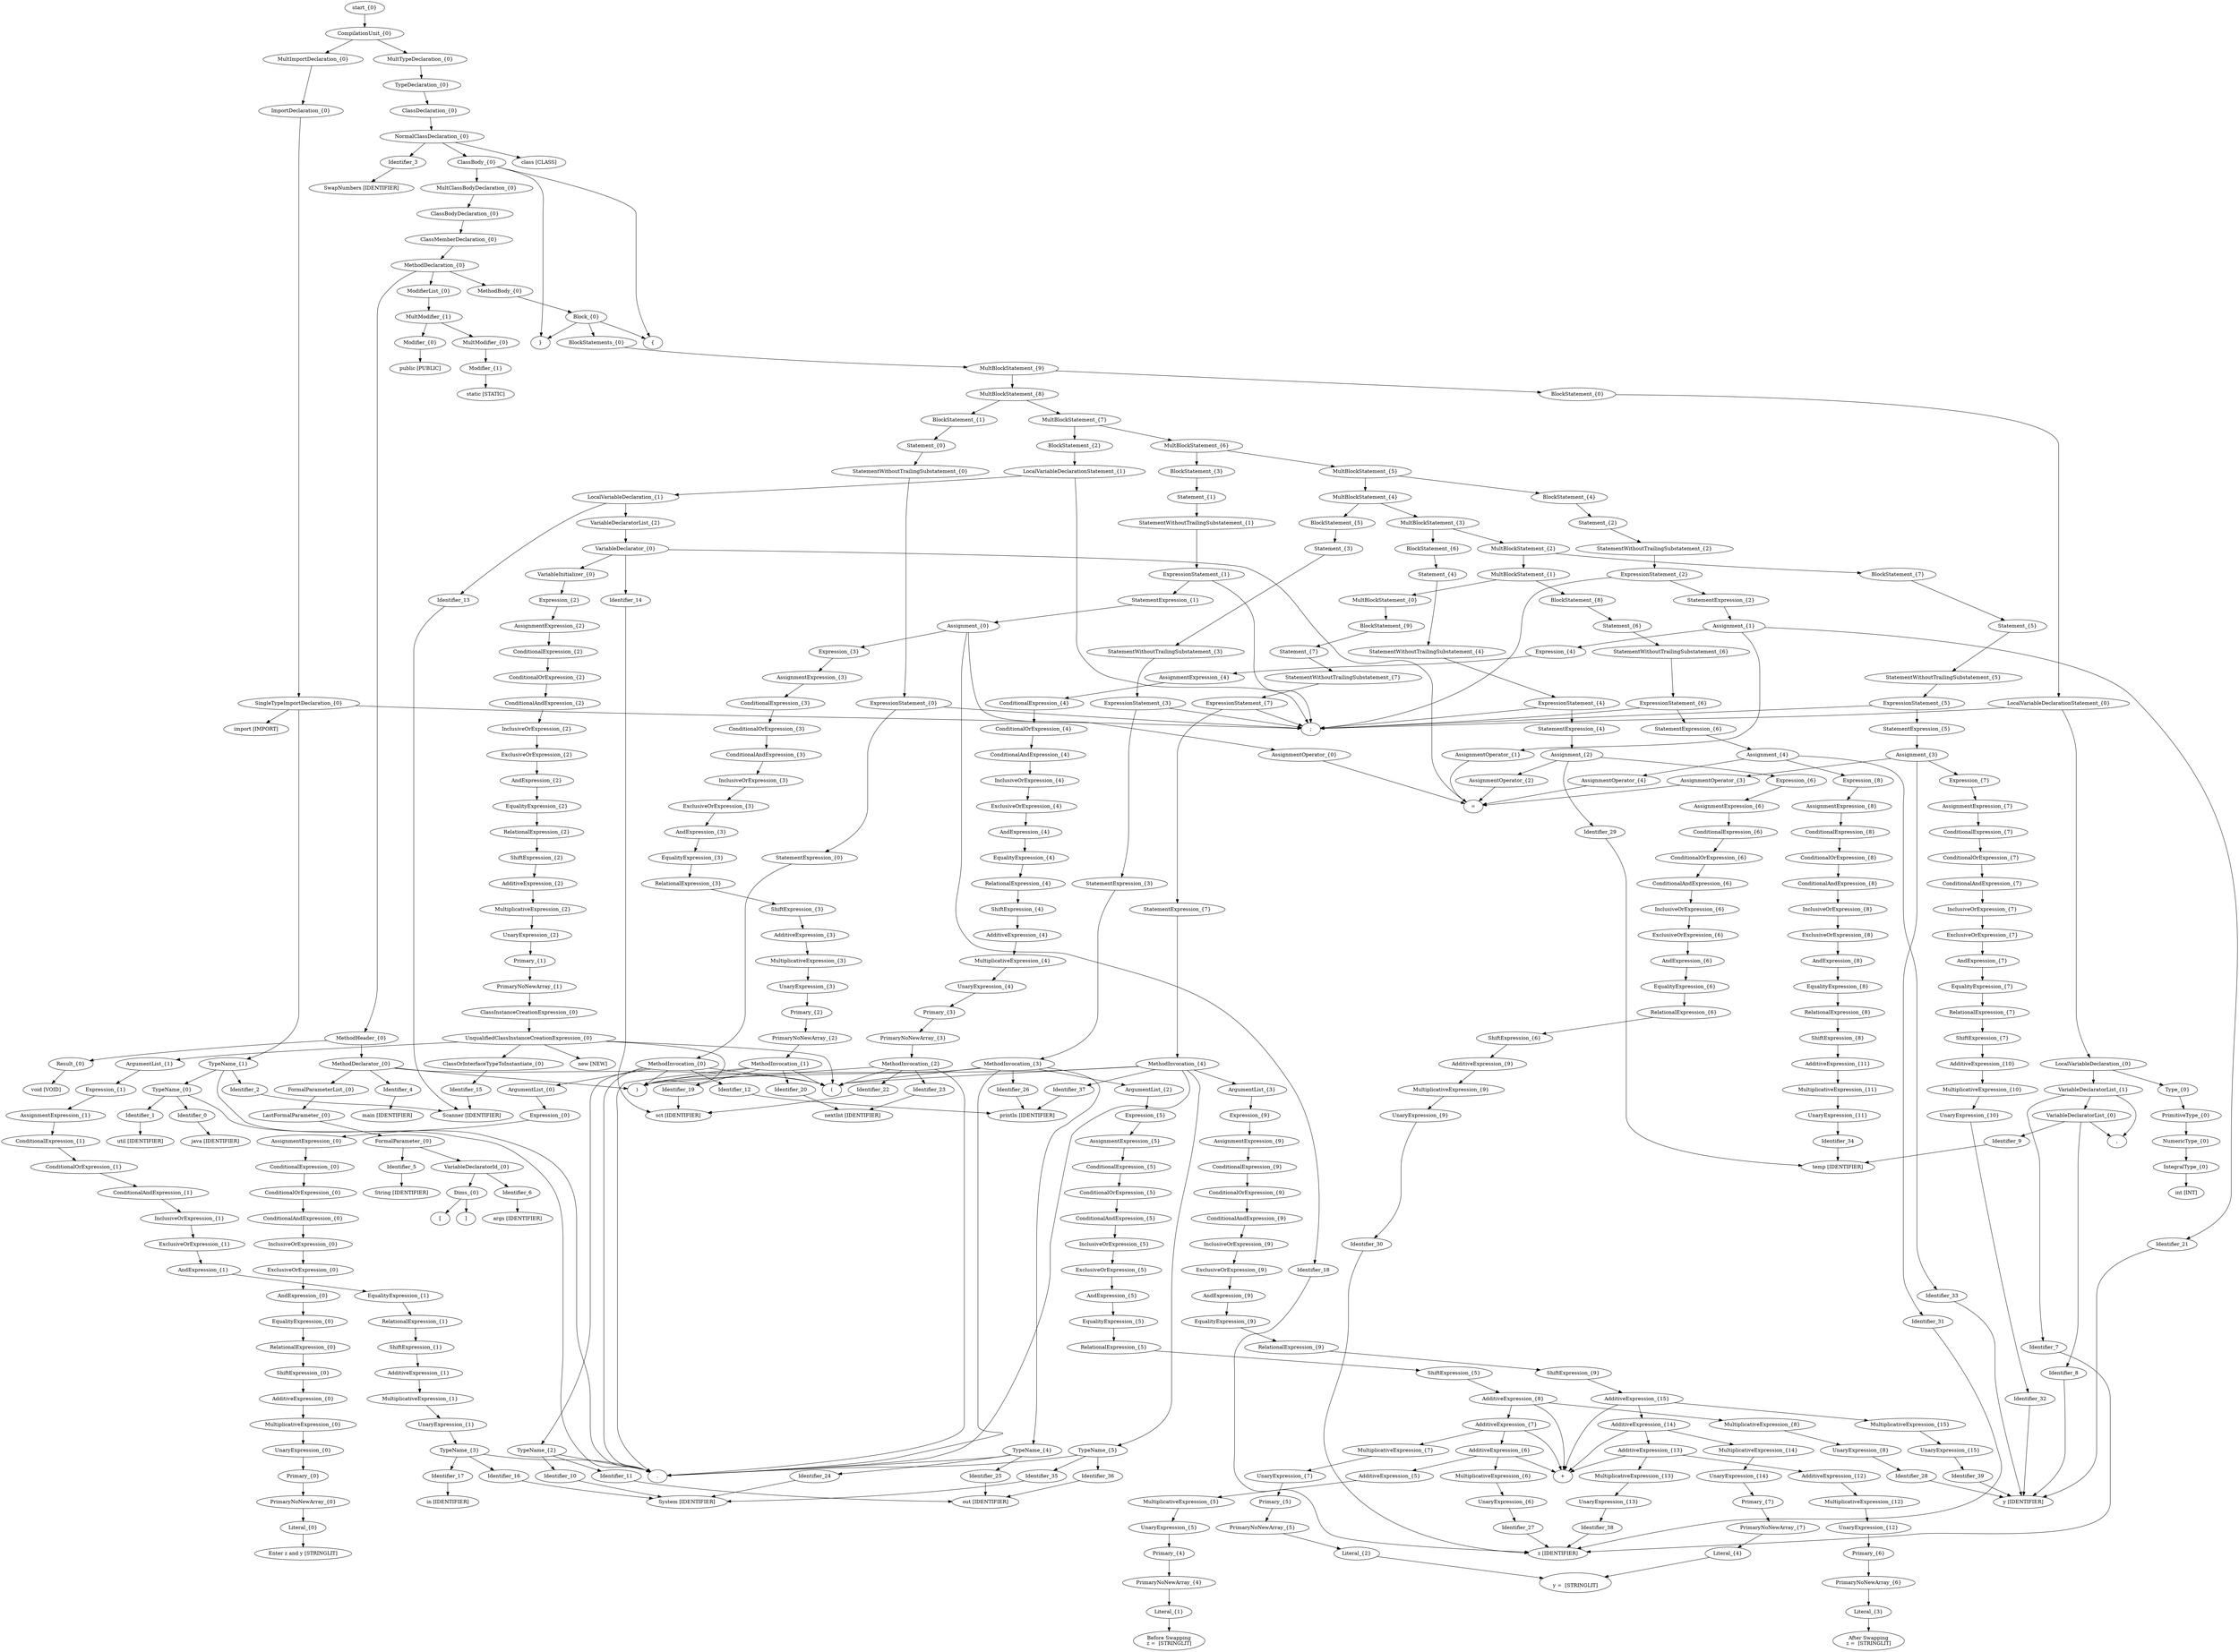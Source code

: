 strict digraph AST {
"Identifier_0" -> "java [IDENTIFIER]"
"Identifier_1" -> "util [IDENTIFIER]"
"TypeName_{0}" -> "Identifier_0"
"TypeName_{0}" -> "."
"TypeName_{0}" -> "Identifier_1"
"Identifier_2" -> "Scanner [IDENTIFIER]"
"TypeName_{1}" -> "TypeName_{0}"
"TypeName_{1}" -> "."
"TypeName_{1}" -> "Identifier_2"
"SingleTypeImportDeclaration_{0}" -> "import [IMPORT]"
"SingleTypeImportDeclaration_{0}" -> "TypeName_{1}"
"SingleTypeImportDeclaration_{0}" -> ";"
"ImportDeclaration_{0}" -> "SingleTypeImportDeclaration_{0}"
"MultImportDeclaration_{0}" -> "ImportDeclaration_{0}"
"Identifier_3" -> "SwapNumbers [IDENTIFIER]"
"Modifier_{0}" -> "public [PUBLIC]"
"Modifier_{1}" -> "static [STATIC]"
"MultModifier_{0}" -> "Modifier_{1}"
"MultModifier_{1}" -> "Modifier_{0}"
"MultModifier_{1}" -> "MultModifier_{0}"
"ModifierList_{0}" -> "MultModifier_{1}"
"Result_{0}" -> "void [VOID]"
"Identifier_4" -> "main [IDENTIFIER]"
"Identifier_5" -> "String [IDENTIFIER]"
"Identifier_6" -> "args [IDENTIFIER]"
"Dims_{0}" -> "["
"Dims_{0}" -> "]"
"VariableDeclaratorId_{0}" -> "Identifier_6"
"VariableDeclaratorId_{0}" -> "Dims_{0}"
"FormalParameter_{0}" -> "Identifier_5"
"FormalParameter_{0}" -> "VariableDeclaratorId_{0}"
"LastFormalParameter_{0}" -> "FormalParameter_{0}"
"FormalParameterList_{0}" -> "LastFormalParameter_{0}"
"MethodDeclarator_{0}" -> "Identifier_4"
"MethodDeclarator_{0}" -> "("
"MethodDeclarator_{0}" -> "FormalParameterList_{0}"
"MethodDeclarator_{0}" -> ")"
"MethodHeader_{0}" -> "Result_{0}"
"MethodHeader_{0}" -> "MethodDeclarator_{0}"
"IntegralType_{0}" -> "int [INT]"
"NumericType_{0}" -> "IntegralType_{0}"
"PrimitiveType_{0}" -> "NumericType_{0}"
"Type_{0}" -> "PrimitiveType_{0}"
"Identifier_7" -> "z [IDENTIFIER]"
"Identifier_8" -> "y [IDENTIFIER]"
"Identifier_9" -> "temp [IDENTIFIER]"
"VariableDeclaratorList_{0}" -> "Identifier_8"
"VariableDeclaratorList_{0}" -> ","
"VariableDeclaratorList_{0}" -> "Identifier_9"
"VariableDeclaratorList_{1}" -> "Identifier_7"
"VariableDeclaratorList_{1}" -> ","
"VariableDeclaratorList_{1}" -> "VariableDeclaratorList_{0}"
"LocalVariableDeclaration_{0}" -> "Type_{0}"
"LocalVariableDeclaration_{0}" -> "VariableDeclaratorList_{1}"
"LocalVariableDeclarationStatement_{0}" -> "LocalVariableDeclaration_{0}"
"LocalVariableDeclarationStatement_{0}" -> ";"
"BlockStatement_{0}" -> "LocalVariableDeclarationStatement_{0}"
"Identifier_10" -> "System [IDENTIFIER]"
"Identifier_11" -> "out [IDENTIFIER]"
"TypeName_{2}" -> "Identifier_10"
"TypeName_{2}" -> "."
"TypeName_{2}" -> "Identifier_11"
"Identifier_12" -> "println [IDENTIFIER]"
"Literal_{0}" -> "Enter z and y [STRINGLIT]"
"PrimaryNoNewArray_{0}" -> "Literal_{0}"
"Primary_{0}" -> "PrimaryNoNewArray_{0}"
"UnaryExpression_{0}" -> "Primary_{0}"
"MultiplicativeExpression_{0}" -> "UnaryExpression_{0}"
"AdditiveExpression_{0}" -> "MultiplicativeExpression_{0}"
"ShiftExpression_{0}" -> "AdditiveExpression_{0}"
"RelationalExpression_{0}" -> "ShiftExpression_{0}"
"EqualityExpression_{0}" -> "RelationalExpression_{0}"
"AndExpression_{0}" -> "EqualityExpression_{0}"
"ExclusiveOrExpression_{0}" -> "AndExpression_{0}"
"InclusiveOrExpression_{0}" -> "ExclusiveOrExpression_{0}"
"ConditionalAndExpression_{0}" -> "InclusiveOrExpression_{0}"
"ConditionalOrExpression_{0}" -> "ConditionalAndExpression_{0}"
"ConditionalExpression_{0}" -> "ConditionalOrExpression_{0}"
"AssignmentExpression_{0}" -> "ConditionalExpression_{0}"
"Expression_{0}" -> "AssignmentExpression_{0}"
"ArgumentList_{0}" -> "Expression_{0}"
"MethodInvocation_{0}" -> "TypeName_{2}"
"MethodInvocation_{0}" -> "."
"MethodInvocation_{0}" -> "Identifier_12"
"MethodInvocation_{0}" -> "("
"MethodInvocation_{0}" -> "ArgumentList_{0}"
"MethodInvocation_{0}" -> ")"
"StatementExpression_{0}" -> "MethodInvocation_{0}"
"ExpressionStatement_{0}" -> "StatementExpression_{0}"
"ExpressionStatement_{0}" -> ";"
"StatementWithoutTrailingSubstatement_{0}" -> "ExpressionStatement_{0}"
"Statement_{0}" -> "StatementWithoutTrailingSubstatement_{0}"
"BlockStatement_{1}" -> "Statement_{0}"
"Identifier_13" -> "Scanner [IDENTIFIER]"
"Identifier_14" -> "sct [IDENTIFIER]"
"Identifier_15" -> "Scanner [IDENTIFIER]"
"ClassOrInterfaceTypeToInstantiate_{0}" -> "Identifier_15"
"Identifier_16" -> "System [IDENTIFIER]"
"Identifier_17" -> "in [IDENTIFIER]"
"TypeName_{3}" -> "Identifier_16"
"TypeName_{3}" -> "."
"TypeName_{3}" -> "Identifier_17"
"UnaryExpression_{1}" -> "TypeName_{3}"
"MultiplicativeExpression_{1}" -> "UnaryExpression_{1}"
"AdditiveExpression_{1}" -> "MultiplicativeExpression_{1}"
"ShiftExpression_{1}" -> "AdditiveExpression_{1}"
"RelationalExpression_{1}" -> "ShiftExpression_{1}"
"EqualityExpression_{1}" -> "RelationalExpression_{1}"
"AndExpression_{1}" -> "EqualityExpression_{1}"
"ExclusiveOrExpression_{1}" -> "AndExpression_{1}"
"InclusiveOrExpression_{1}" -> "ExclusiveOrExpression_{1}"
"ConditionalAndExpression_{1}" -> "InclusiveOrExpression_{1}"
"ConditionalOrExpression_{1}" -> "ConditionalAndExpression_{1}"
"ConditionalExpression_{1}" -> "ConditionalOrExpression_{1}"
"AssignmentExpression_{1}" -> "ConditionalExpression_{1}"
"Expression_{1}" -> "AssignmentExpression_{1}"
"ArgumentList_{1}" -> "Expression_{1}"
"UnqualifiedClassInstanceCreationExpression_{0}" -> "new [NEW]"
"UnqualifiedClassInstanceCreationExpression_{0}" -> "ClassOrInterfaceTypeToInstantiate_{0}"
"UnqualifiedClassInstanceCreationExpression_{0}" -> "("
"UnqualifiedClassInstanceCreationExpression_{0}" -> "ArgumentList_{1}"
"UnqualifiedClassInstanceCreationExpression_{0}" -> ")"
"ClassInstanceCreationExpression_{0}" -> "UnqualifiedClassInstanceCreationExpression_{0}"
"PrimaryNoNewArray_{1}" -> "ClassInstanceCreationExpression_{0}"
"Primary_{1}" -> "PrimaryNoNewArray_{1}"
"UnaryExpression_{2}" -> "Primary_{1}"
"MultiplicativeExpression_{2}" -> "UnaryExpression_{2}"
"AdditiveExpression_{2}" -> "MultiplicativeExpression_{2}"
"ShiftExpression_{2}" -> "AdditiveExpression_{2}"
"RelationalExpression_{2}" -> "ShiftExpression_{2}"
"EqualityExpression_{2}" -> "RelationalExpression_{2}"
"AndExpression_{2}" -> "EqualityExpression_{2}"
"ExclusiveOrExpression_{2}" -> "AndExpression_{2}"
"InclusiveOrExpression_{2}" -> "ExclusiveOrExpression_{2}"
"ConditionalAndExpression_{2}" -> "InclusiveOrExpression_{2}"
"ConditionalOrExpression_{2}" -> "ConditionalAndExpression_{2}"
"ConditionalExpression_{2}" -> "ConditionalOrExpression_{2}"
"AssignmentExpression_{2}" -> "ConditionalExpression_{2}"
"Expression_{2}" -> "AssignmentExpression_{2}"
"VariableInitializer_{0}" -> "Expression_{2}"
"VariableDeclarator_{0}" -> "Identifier_14"
"VariableDeclarator_{0}" -> "="
"VariableDeclarator_{0}" -> "VariableInitializer_{0}"
"VariableDeclaratorList_{2}" -> "VariableDeclarator_{0}"
"LocalVariableDeclaration_{1}" -> "Identifier_13"
"LocalVariableDeclaration_{1}" -> "VariableDeclaratorList_{2}"
"LocalVariableDeclarationStatement_{1}" -> "LocalVariableDeclaration_{1}"
"LocalVariableDeclarationStatement_{1}" -> ";"
"BlockStatement_{2}" -> "LocalVariableDeclarationStatement_{1}"
"Identifier_18" -> "z [IDENTIFIER]"
"AssignmentOperator_{0}" -> "="
"Identifier_19" -> "sct [IDENTIFIER]"
"Identifier_20" -> "nextInt [IDENTIFIER]"
"MethodInvocation_{1}" -> "Identifier_19"
"MethodInvocation_{1}" -> "."
"MethodInvocation_{1}" -> "Identifier_20"
"MethodInvocation_{1}" -> "("
"MethodInvocation_{1}" -> ")"
"PrimaryNoNewArray_{2}" -> "MethodInvocation_{1}"
"Primary_{2}" -> "PrimaryNoNewArray_{2}"
"UnaryExpression_{3}" -> "Primary_{2}"
"MultiplicativeExpression_{3}" -> "UnaryExpression_{3}"
"AdditiveExpression_{3}" -> "MultiplicativeExpression_{3}"
"ShiftExpression_{3}" -> "AdditiveExpression_{3}"
"RelationalExpression_{3}" -> "ShiftExpression_{3}"
"EqualityExpression_{3}" -> "RelationalExpression_{3}"
"AndExpression_{3}" -> "EqualityExpression_{3}"
"ExclusiveOrExpression_{3}" -> "AndExpression_{3}"
"InclusiveOrExpression_{3}" -> "ExclusiveOrExpression_{3}"
"ConditionalAndExpression_{3}" -> "InclusiveOrExpression_{3}"
"ConditionalOrExpression_{3}" -> "ConditionalAndExpression_{3}"
"ConditionalExpression_{3}" -> "ConditionalOrExpression_{3}"
"AssignmentExpression_{3}" -> "ConditionalExpression_{3}"
"Expression_{3}" -> "AssignmentExpression_{3}"
"Assignment_{0}" -> "Identifier_18"
"Assignment_{0}" -> "AssignmentOperator_{0}"
"Assignment_{0}" -> "Expression_{3}"
"StatementExpression_{1}" -> "Assignment_{0}"
"ExpressionStatement_{1}" -> "StatementExpression_{1}"
"ExpressionStatement_{1}" -> ";"
"StatementWithoutTrailingSubstatement_{1}" -> "ExpressionStatement_{1}"
"Statement_{1}" -> "StatementWithoutTrailingSubstatement_{1}"
"BlockStatement_{3}" -> "Statement_{1}"
"Identifier_21" -> "y [IDENTIFIER]"
"AssignmentOperator_{1}" -> "="
"Identifier_22" -> "sct [IDENTIFIER]"
"Identifier_23" -> "nextInt [IDENTIFIER]"
"MethodInvocation_{2}" -> "Identifier_22"
"MethodInvocation_{2}" -> "."
"MethodInvocation_{2}" -> "Identifier_23"
"MethodInvocation_{2}" -> "("
"MethodInvocation_{2}" -> ")"
"PrimaryNoNewArray_{3}" -> "MethodInvocation_{2}"
"Primary_{3}" -> "PrimaryNoNewArray_{3}"
"UnaryExpression_{4}" -> "Primary_{3}"
"MultiplicativeExpression_{4}" -> "UnaryExpression_{4}"
"AdditiveExpression_{4}" -> "MultiplicativeExpression_{4}"
"ShiftExpression_{4}" -> "AdditiveExpression_{4}"
"RelationalExpression_{4}" -> "ShiftExpression_{4}"
"EqualityExpression_{4}" -> "RelationalExpression_{4}"
"AndExpression_{4}" -> "EqualityExpression_{4}"
"ExclusiveOrExpression_{4}" -> "AndExpression_{4}"
"InclusiveOrExpression_{4}" -> "ExclusiveOrExpression_{4}"
"ConditionalAndExpression_{4}" -> "InclusiveOrExpression_{4}"
"ConditionalOrExpression_{4}" -> "ConditionalAndExpression_{4}"
"ConditionalExpression_{4}" -> "ConditionalOrExpression_{4}"
"AssignmentExpression_{4}" -> "ConditionalExpression_{4}"
"Expression_{4}" -> "AssignmentExpression_{4}"
"Assignment_{1}" -> "Identifier_21"
"Assignment_{1}" -> "AssignmentOperator_{1}"
"Assignment_{1}" -> "Expression_{4}"
"StatementExpression_{2}" -> "Assignment_{1}"
"ExpressionStatement_{2}" -> "StatementExpression_{2}"
"ExpressionStatement_{2}" -> ";"
"StatementWithoutTrailingSubstatement_{2}" -> "ExpressionStatement_{2}"
"Statement_{2}" -> "StatementWithoutTrailingSubstatement_{2}"
"BlockStatement_{4}" -> "Statement_{2}"
"Identifier_24" -> "System [IDENTIFIER]"
"Identifier_25" -> "out [IDENTIFIER]"
"TypeName_{4}" -> "Identifier_24"
"TypeName_{4}" -> "."
"TypeName_{4}" -> "Identifier_25"
"Identifier_26" -> "println [IDENTIFIER]"
"Literal_{1}" -> "Before Swapping\nz =  [STRINGLIT]"
"PrimaryNoNewArray_{4}" -> "Literal_{1}"
"Primary_{4}" -> "PrimaryNoNewArray_{4}"
"UnaryExpression_{5}" -> "Primary_{4}"
"MultiplicativeExpression_{5}" -> "UnaryExpression_{5}"
"AdditiveExpression_{5}" -> "MultiplicativeExpression_{5}"
"Identifier_27" -> "z [IDENTIFIER]"
"UnaryExpression_{6}" -> "Identifier_27"
"MultiplicativeExpression_{6}" -> "UnaryExpression_{6}"
"AdditiveExpression_{6}" -> "AdditiveExpression_{5}"
"AdditiveExpression_{6}" -> "+"
"AdditiveExpression_{6}" -> "MultiplicativeExpression_{6}"
"Literal_{2}" -> "\ny =  [STRINGLIT]"
"PrimaryNoNewArray_{5}" -> "Literal_{2}"
"Primary_{5}" -> "PrimaryNoNewArray_{5}"
"UnaryExpression_{7}" -> "Primary_{5}"
"MultiplicativeExpression_{7}" -> "UnaryExpression_{7}"
"AdditiveExpression_{7}" -> "AdditiveExpression_{6}"
"AdditiveExpression_{7}" -> "+"
"AdditiveExpression_{7}" -> "MultiplicativeExpression_{7}"
"Identifier_28" -> "y [IDENTIFIER]"
"UnaryExpression_{8}" -> "Identifier_28"
"MultiplicativeExpression_{8}" -> "UnaryExpression_{8}"
"AdditiveExpression_{8}" -> "AdditiveExpression_{7}"
"AdditiveExpression_{8}" -> "+"
"AdditiveExpression_{8}" -> "MultiplicativeExpression_{8}"
"ShiftExpression_{5}" -> "AdditiveExpression_{8}"
"RelationalExpression_{5}" -> "ShiftExpression_{5}"
"EqualityExpression_{5}" -> "RelationalExpression_{5}"
"AndExpression_{5}" -> "EqualityExpression_{5}"
"ExclusiveOrExpression_{5}" -> "AndExpression_{5}"
"InclusiveOrExpression_{5}" -> "ExclusiveOrExpression_{5}"
"ConditionalAndExpression_{5}" -> "InclusiveOrExpression_{5}"
"ConditionalOrExpression_{5}" -> "ConditionalAndExpression_{5}"
"ConditionalExpression_{5}" -> "ConditionalOrExpression_{5}"
"AssignmentExpression_{5}" -> "ConditionalExpression_{5}"
"Expression_{5}" -> "AssignmentExpression_{5}"
"ArgumentList_{2}" -> "Expression_{5}"
"MethodInvocation_{3}" -> "TypeName_{4}"
"MethodInvocation_{3}" -> "."
"MethodInvocation_{3}" -> "Identifier_26"
"MethodInvocation_{3}" -> "("
"MethodInvocation_{3}" -> "ArgumentList_{2}"
"MethodInvocation_{3}" -> ")"
"StatementExpression_{3}" -> "MethodInvocation_{3}"
"ExpressionStatement_{3}" -> "StatementExpression_{3}"
"ExpressionStatement_{3}" -> ";"
"StatementWithoutTrailingSubstatement_{3}" -> "ExpressionStatement_{3}"
"Statement_{3}" -> "StatementWithoutTrailingSubstatement_{3}"
"BlockStatement_{5}" -> "Statement_{3}"
"Identifier_29" -> "temp [IDENTIFIER]"
"AssignmentOperator_{2}" -> "="
"Identifier_30" -> "z [IDENTIFIER]"
"UnaryExpression_{9}" -> "Identifier_30"
"MultiplicativeExpression_{9}" -> "UnaryExpression_{9}"
"AdditiveExpression_{9}" -> "MultiplicativeExpression_{9}"
"ShiftExpression_{6}" -> "AdditiveExpression_{9}"
"RelationalExpression_{6}" -> "ShiftExpression_{6}"
"EqualityExpression_{6}" -> "RelationalExpression_{6}"
"AndExpression_{6}" -> "EqualityExpression_{6}"
"ExclusiveOrExpression_{6}" -> "AndExpression_{6}"
"InclusiveOrExpression_{6}" -> "ExclusiveOrExpression_{6}"
"ConditionalAndExpression_{6}" -> "InclusiveOrExpression_{6}"
"ConditionalOrExpression_{6}" -> "ConditionalAndExpression_{6}"
"ConditionalExpression_{6}" -> "ConditionalOrExpression_{6}"
"AssignmentExpression_{6}" -> "ConditionalExpression_{6}"
"Expression_{6}" -> "AssignmentExpression_{6}"
"Assignment_{2}" -> "Identifier_29"
"Assignment_{2}" -> "AssignmentOperator_{2}"
"Assignment_{2}" -> "Expression_{6}"
"StatementExpression_{4}" -> "Assignment_{2}"
"ExpressionStatement_{4}" -> "StatementExpression_{4}"
"ExpressionStatement_{4}" -> ";"
"StatementWithoutTrailingSubstatement_{4}" -> "ExpressionStatement_{4}"
"Statement_{4}" -> "StatementWithoutTrailingSubstatement_{4}"
"BlockStatement_{6}" -> "Statement_{4}"
"Identifier_31" -> "z [IDENTIFIER]"
"AssignmentOperator_{3}" -> "="
"Identifier_32" -> "y [IDENTIFIER]"
"UnaryExpression_{10}" -> "Identifier_32"
"MultiplicativeExpression_{10}" -> "UnaryExpression_{10}"
"AdditiveExpression_{10}" -> "MultiplicativeExpression_{10}"
"ShiftExpression_{7}" -> "AdditiveExpression_{10}"
"RelationalExpression_{7}" -> "ShiftExpression_{7}"
"EqualityExpression_{7}" -> "RelationalExpression_{7}"
"AndExpression_{7}" -> "EqualityExpression_{7}"
"ExclusiveOrExpression_{7}" -> "AndExpression_{7}"
"InclusiveOrExpression_{7}" -> "ExclusiveOrExpression_{7}"
"ConditionalAndExpression_{7}" -> "InclusiveOrExpression_{7}"
"ConditionalOrExpression_{7}" -> "ConditionalAndExpression_{7}"
"ConditionalExpression_{7}" -> "ConditionalOrExpression_{7}"
"AssignmentExpression_{7}" -> "ConditionalExpression_{7}"
"Expression_{7}" -> "AssignmentExpression_{7}"
"Assignment_{3}" -> "Identifier_31"
"Assignment_{3}" -> "AssignmentOperator_{3}"
"Assignment_{3}" -> "Expression_{7}"
"StatementExpression_{5}" -> "Assignment_{3}"
"ExpressionStatement_{5}" -> "StatementExpression_{5}"
"ExpressionStatement_{5}" -> ";"
"StatementWithoutTrailingSubstatement_{5}" -> "ExpressionStatement_{5}"
"Statement_{5}" -> "StatementWithoutTrailingSubstatement_{5}"
"BlockStatement_{7}" -> "Statement_{5}"
"Identifier_33" -> "y [IDENTIFIER]"
"AssignmentOperator_{4}" -> "="
"Identifier_34" -> "temp [IDENTIFIER]"
"UnaryExpression_{11}" -> "Identifier_34"
"MultiplicativeExpression_{11}" -> "UnaryExpression_{11}"
"AdditiveExpression_{11}" -> "MultiplicativeExpression_{11}"
"ShiftExpression_{8}" -> "AdditiveExpression_{11}"
"RelationalExpression_{8}" -> "ShiftExpression_{8}"
"EqualityExpression_{8}" -> "RelationalExpression_{8}"
"AndExpression_{8}" -> "EqualityExpression_{8}"
"ExclusiveOrExpression_{8}" -> "AndExpression_{8}"
"InclusiveOrExpression_{8}" -> "ExclusiveOrExpression_{8}"
"ConditionalAndExpression_{8}" -> "InclusiveOrExpression_{8}"
"ConditionalOrExpression_{8}" -> "ConditionalAndExpression_{8}"
"ConditionalExpression_{8}" -> "ConditionalOrExpression_{8}"
"AssignmentExpression_{8}" -> "ConditionalExpression_{8}"
"Expression_{8}" -> "AssignmentExpression_{8}"
"Assignment_{4}" -> "Identifier_33"
"Assignment_{4}" -> "AssignmentOperator_{4}"
"Assignment_{4}" -> "Expression_{8}"
"StatementExpression_{6}" -> "Assignment_{4}"
"ExpressionStatement_{6}" -> "StatementExpression_{6}"
"ExpressionStatement_{6}" -> ";"
"StatementWithoutTrailingSubstatement_{6}" -> "ExpressionStatement_{6}"
"Statement_{6}" -> "StatementWithoutTrailingSubstatement_{6}"
"BlockStatement_{8}" -> "Statement_{6}"
"Identifier_35" -> "System [IDENTIFIER]"
"Identifier_36" -> "out [IDENTIFIER]"
"TypeName_{5}" -> "Identifier_35"
"TypeName_{5}" -> "."
"TypeName_{5}" -> "Identifier_36"
"Identifier_37" -> "println [IDENTIFIER]"
"Literal_{3}" -> "After Swapping\nz =  [STRINGLIT]"
"PrimaryNoNewArray_{6}" -> "Literal_{3}"
"Primary_{6}" -> "PrimaryNoNewArray_{6}"
"UnaryExpression_{12}" -> "Primary_{6}"
"MultiplicativeExpression_{12}" -> "UnaryExpression_{12}"
"AdditiveExpression_{12}" -> "MultiplicativeExpression_{12}"
"Identifier_38" -> "z [IDENTIFIER]"
"UnaryExpression_{13}" -> "Identifier_38"
"MultiplicativeExpression_{13}" -> "UnaryExpression_{13}"
"AdditiveExpression_{13}" -> "AdditiveExpression_{12}"
"AdditiveExpression_{13}" -> "+"
"AdditiveExpression_{13}" -> "MultiplicativeExpression_{13}"
"Literal_{4}" -> "\ny =  [STRINGLIT]"
"PrimaryNoNewArray_{7}" -> "Literal_{4}"
"Primary_{7}" -> "PrimaryNoNewArray_{7}"
"UnaryExpression_{14}" -> "Primary_{7}"
"MultiplicativeExpression_{14}" -> "UnaryExpression_{14}"
"AdditiveExpression_{14}" -> "AdditiveExpression_{13}"
"AdditiveExpression_{14}" -> "+"
"AdditiveExpression_{14}" -> "MultiplicativeExpression_{14}"
"Identifier_39" -> "y [IDENTIFIER]"
"UnaryExpression_{15}" -> "Identifier_39"
"MultiplicativeExpression_{15}" -> "UnaryExpression_{15}"
"AdditiveExpression_{15}" -> "AdditiveExpression_{14}"
"AdditiveExpression_{15}" -> "+"
"AdditiveExpression_{15}" -> "MultiplicativeExpression_{15}"
"ShiftExpression_{9}" -> "AdditiveExpression_{15}"
"RelationalExpression_{9}" -> "ShiftExpression_{9}"
"EqualityExpression_{9}" -> "RelationalExpression_{9}"
"AndExpression_{9}" -> "EqualityExpression_{9}"
"ExclusiveOrExpression_{9}" -> "AndExpression_{9}"
"InclusiveOrExpression_{9}" -> "ExclusiveOrExpression_{9}"
"ConditionalAndExpression_{9}" -> "InclusiveOrExpression_{9}"
"ConditionalOrExpression_{9}" -> "ConditionalAndExpression_{9}"
"ConditionalExpression_{9}" -> "ConditionalOrExpression_{9}"
"AssignmentExpression_{9}" -> "ConditionalExpression_{9}"
"Expression_{9}" -> "AssignmentExpression_{9}"
"ArgumentList_{3}" -> "Expression_{9}"
"MethodInvocation_{4}" -> "TypeName_{5}"
"MethodInvocation_{4}" -> "."
"MethodInvocation_{4}" -> "Identifier_37"
"MethodInvocation_{4}" -> "("
"MethodInvocation_{4}" -> "ArgumentList_{3}"
"MethodInvocation_{4}" -> ")"
"StatementExpression_{7}" -> "MethodInvocation_{4}"
"ExpressionStatement_{7}" -> "StatementExpression_{7}"
"ExpressionStatement_{7}" -> ";"
"StatementWithoutTrailingSubstatement_{7}" -> "ExpressionStatement_{7}"
"Statement_{7}" -> "StatementWithoutTrailingSubstatement_{7}"
"BlockStatement_{9}" -> "Statement_{7}"
"MultBlockStatement_{0}" -> "BlockStatement_{9}"
"MultBlockStatement_{1}" -> "BlockStatement_{8}"
"MultBlockStatement_{1}" -> "MultBlockStatement_{0}"
"MultBlockStatement_{2}" -> "BlockStatement_{7}"
"MultBlockStatement_{2}" -> "MultBlockStatement_{1}"
"MultBlockStatement_{3}" -> "BlockStatement_{6}"
"MultBlockStatement_{3}" -> "MultBlockStatement_{2}"
"MultBlockStatement_{4}" -> "BlockStatement_{5}"
"MultBlockStatement_{4}" -> "MultBlockStatement_{3}"
"MultBlockStatement_{5}" -> "BlockStatement_{4}"
"MultBlockStatement_{5}" -> "MultBlockStatement_{4}"
"MultBlockStatement_{6}" -> "BlockStatement_{3}"
"MultBlockStatement_{6}" -> "MultBlockStatement_{5}"
"MultBlockStatement_{7}" -> "BlockStatement_{2}"
"MultBlockStatement_{7}" -> "MultBlockStatement_{6}"
"MultBlockStatement_{8}" -> "BlockStatement_{1}"
"MultBlockStatement_{8}" -> "MultBlockStatement_{7}"
"MultBlockStatement_{9}" -> "BlockStatement_{0}"
"MultBlockStatement_{9}" -> "MultBlockStatement_{8}"
"BlockStatements_{0}" -> "MultBlockStatement_{9}"
"Block_{0}" -> "{"
"Block_{0}" -> "BlockStatements_{0}"
"Block_{0}" -> "}"
"MethodBody_{0}" -> "Block_{0}"
"MethodDeclaration_{0}" -> "ModifierList_{0}"
"MethodDeclaration_{0}" -> "MethodHeader_{0}"
"MethodDeclaration_{0}" -> "MethodBody_{0}"
"ClassMemberDeclaration_{0}" -> "MethodDeclaration_{0}"
"ClassBodyDeclaration_{0}" -> "ClassMemberDeclaration_{0}"
"MultClassBodyDeclaration_{0}" -> "ClassBodyDeclaration_{0}"
"ClassBody_{0}" -> "{"
"ClassBody_{0}" -> "MultClassBodyDeclaration_{0}"
"ClassBody_{0}" -> "}"
"NormalClassDeclaration_{0}" -> "class [CLASS]"
"NormalClassDeclaration_{0}" -> "Identifier_3"
"NormalClassDeclaration_{0}" -> "ClassBody_{0}"
"ClassDeclaration_{0}" -> "NormalClassDeclaration_{0}"
"TypeDeclaration_{0}" -> "ClassDeclaration_{0}"
"MultTypeDeclaration_{0}" -> "TypeDeclaration_{0}"
"CompilationUnit_{0}" -> "MultImportDeclaration_{0}"
"CompilationUnit_{0}" -> "MultTypeDeclaration_{0}"
"start_{0}" -> "CompilationUnit_{0}"
}
